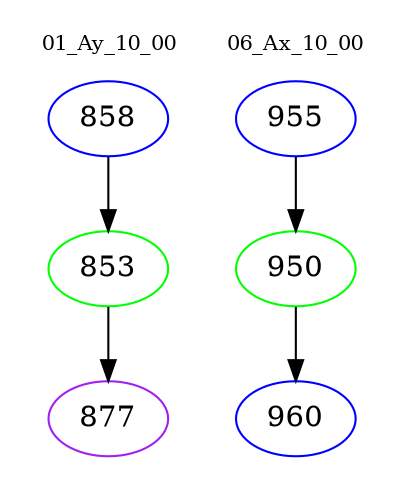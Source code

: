 digraph{
subgraph cluster_0 {
color = white
label = "01_Ay_10_00";
fontsize=10;
T0_858 [label="858", color="blue"]
T0_858 -> T0_853 [color="black"]
T0_853 [label="853", color="green"]
T0_853 -> T0_877 [color="black"]
T0_877 [label="877", color="purple"]
}
subgraph cluster_1 {
color = white
label = "06_Ax_10_00";
fontsize=10;
T1_955 [label="955", color="blue"]
T1_955 -> T1_950 [color="black"]
T1_950 [label="950", color="green"]
T1_950 -> T1_960 [color="black"]
T1_960 [label="960", color="blue"]
}
}
